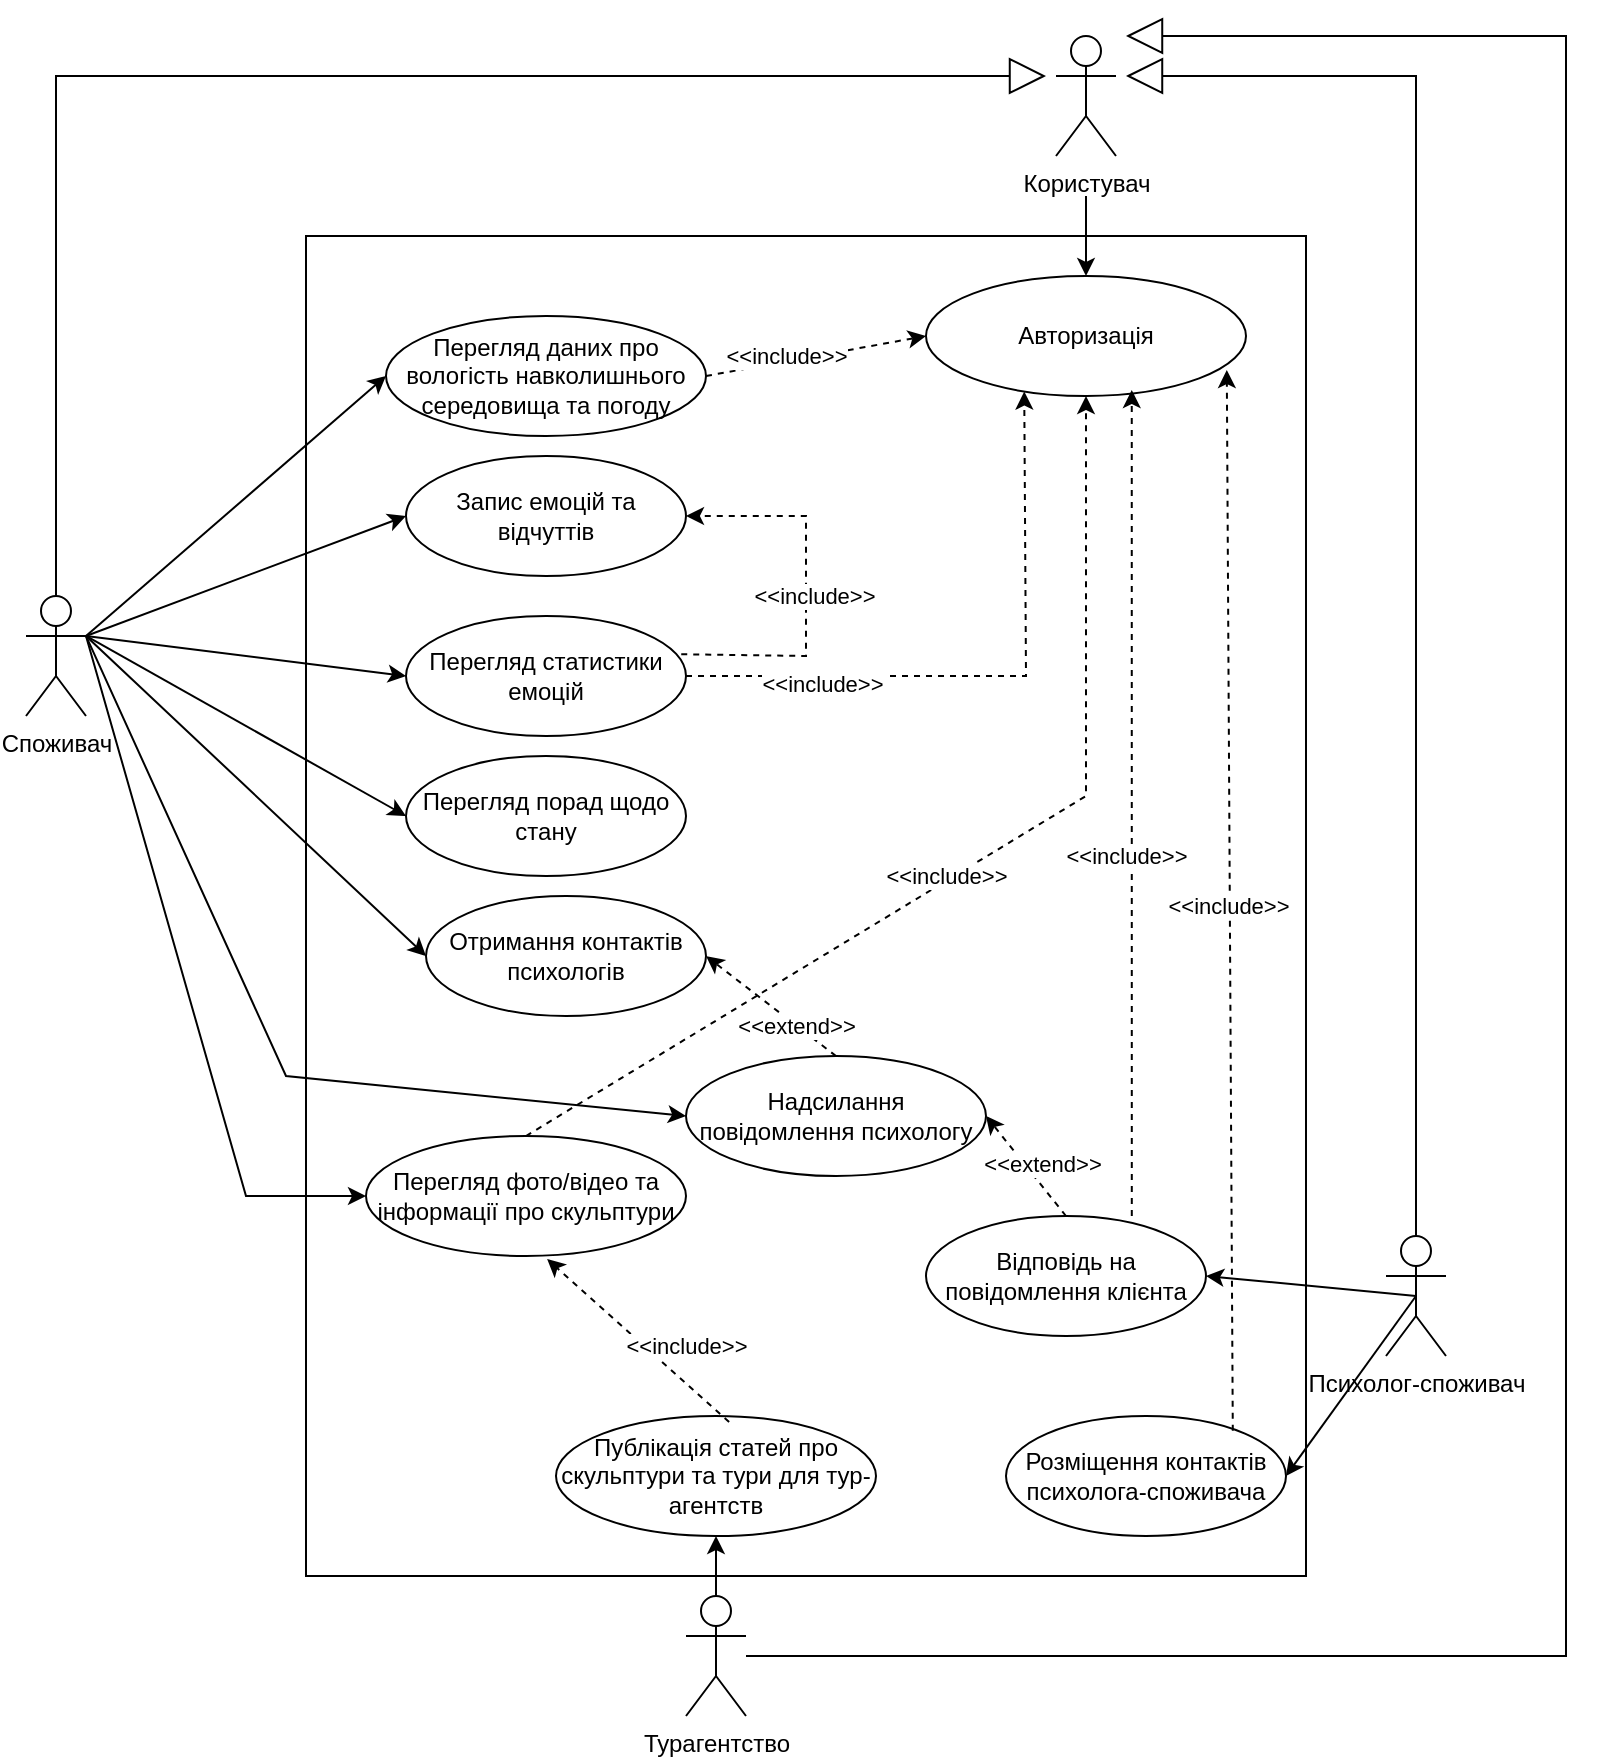 <mxfile version="21.7.5" type="device">
  <diagram name="Страница — 1" id="Fdg83oSXZRH2WpY5YwqQ">
    <mxGraphModel dx="1323" dy="741" grid="1" gridSize="10" guides="1" tooltips="1" connect="1" arrows="1" fold="1" page="1" pageScale="1" pageWidth="827" pageHeight="1169" math="0" shadow="0">
      <root>
        <mxCell id="0" />
        <mxCell id="1" parent="0" />
        <mxCell id="2q1M_JXiHJTiU6n72Lel-1" value="" style="rounded=0;whiteSpace=wrap;html=1;" parent="1" vertex="1">
          <mxGeometry x="160" y="170" width="500" height="670" as="geometry" />
        </mxCell>
        <mxCell id="2q1M_JXiHJTiU6n72Lel-3" value="Споживач" style="shape=umlActor;verticalLabelPosition=bottom;verticalAlign=top;html=1;outlineConnect=0;" parent="1" vertex="1">
          <mxGeometry x="20" y="350" width="30" height="60" as="geometry" />
        </mxCell>
        <mxCell id="2q1M_JXiHJTiU6n72Lel-4" value="Психолог-споживач" style="shape=umlActor;verticalLabelPosition=bottom;verticalAlign=top;html=1;outlineConnect=0;" parent="1" vertex="1">
          <mxGeometry x="700" y="670" width="30" height="60" as="geometry" />
        </mxCell>
        <mxCell id="2q1M_JXiHJTiU6n72Lel-8" value="Турагентство" style="shape=umlActor;verticalLabelPosition=bottom;verticalAlign=top;html=1;outlineConnect=0;" parent="1" vertex="1">
          <mxGeometry x="350" y="850" width="30" height="60" as="geometry" />
        </mxCell>
        <mxCell id="2q1M_JXiHJTiU6n72Lel-9" value="Перегляд даних про вологість навколишнього середовища та погоду" style="ellipse;whiteSpace=wrap;html=1;" parent="1" vertex="1">
          <mxGeometry x="200" y="210" width="160" height="60" as="geometry" />
        </mxCell>
        <mxCell id="2q1M_JXiHJTiU6n72Lel-11" value="Перегляд статистики емоцій" style="ellipse;whiteSpace=wrap;html=1;" parent="1" vertex="1">
          <mxGeometry x="210" y="360" width="140" height="60" as="geometry" />
        </mxCell>
        <mxCell id="2q1M_JXiHJTiU6n72Lel-12" value="Запис емоцій та відчуттів" style="ellipse;whiteSpace=wrap;html=1;" parent="1" vertex="1">
          <mxGeometry x="210" y="280" width="140" height="60" as="geometry" />
        </mxCell>
        <mxCell id="2q1M_JXiHJTiU6n72Lel-13" value="Отримання контактів психологів" style="ellipse;whiteSpace=wrap;html=1;" parent="1" vertex="1">
          <mxGeometry x="220" y="500" width="140" height="60" as="geometry" />
        </mxCell>
        <mxCell id="2q1M_JXiHJTiU6n72Lel-14" value="Перегляд порад щодо стану" style="ellipse;whiteSpace=wrap;html=1;" parent="1" vertex="1">
          <mxGeometry x="210" y="430" width="140" height="60" as="geometry" />
        </mxCell>
        <mxCell id="2q1M_JXiHJTiU6n72Lel-16" value="Перегляд фото/відео та інформації про скульптури" style="ellipse;whiteSpace=wrap;html=1;" parent="1" vertex="1">
          <mxGeometry x="190" y="620" width="160" height="60" as="geometry" />
        </mxCell>
        <mxCell id="2q1M_JXiHJTiU6n72Lel-18" value="Надсилання повідомлення психологу" style="ellipse;whiteSpace=wrap;html=1;" parent="1" vertex="1">
          <mxGeometry x="350" y="580" width="150" height="60" as="geometry" />
        </mxCell>
        <mxCell id="2q1M_JXiHJTiU6n72Lel-19" value="Відповідь на повідомлення клієнта" style="ellipse;whiteSpace=wrap;html=1;" parent="1" vertex="1">
          <mxGeometry x="470" y="660" width="140" height="60" as="geometry" />
        </mxCell>
        <mxCell id="2q1M_JXiHJTiU6n72Lel-20" value="Розміщення контактів психолога-споживача" style="ellipse;whiteSpace=wrap;html=1;" parent="1" vertex="1">
          <mxGeometry x="510" y="760" width="140" height="60" as="geometry" />
        </mxCell>
        <mxCell id="2q1M_JXiHJTiU6n72Lel-22" value="Публікація статей про скульптури та тури для тур-агентств" style="ellipse;whiteSpace=wrap;html=1;" parent="1" vertex="1">
          <mxGeometry x="285" y="760" width="160" height="60" as="geometry" />
        </mxCell>
        <mxCell id="2q1M_JXiHJTiU6n72Lel-24" value="" style="endArrow=classic;html=1;rounded=0;exitX=1;exitY=0.333;exitDx=0;exitDy=0;exitPerimeter=0;entryX=0;entryY=0.5;entryDx=0;entryDy=0;" parent="1" source="2q1M_JXiHJTiU6n72Lel-3" target="2q1M_JXiHJTiU6n72Lel-9" edge="1">
          <mxGeometry width="50" height="50" relative="1" as="geometry">
            <mxPoint x="320" y="570" as="sourcePoint" />
            <mxPoint x="370" y="520" as="targetPoint" />
          </mxGeometry>
        </mxCell>
        <mxCell id="2q1M_JXiHJTiU6n72Lel-25" value="" style="endArrow=classic;html=1;rounded=0;exitX=1;exitY=0.333;exitDx=0;exitDy=0;exitPerimeter=0;entryX=0;entryY=0.5;entryDx=0;entryDy=0;" parent="1" source="2q1M_JXiHJTiU6n72Lel-3" target="2q1M_JXiHJTiU6n72Lel-12" edge="1">
          <mxGeometry width="50" height="50" relative="1" as="geometry">
            <mxPoint x="320" y="570" as="sourcePoint" />
            <mxPoint x="370" y="520" as="targetPoint" />
          </mxGeometry>
        </mxCell>
        <mxCell id="2q1M_JXiHJTiU6n72Lel-26" value="" style="endArrow=classic;html=1;rounded=0;exitX=1;exitY=0.333;exitDx=0;exitDy=0;exitPerimeter=0;entryX=0;entryY=0.5;entryDx=0;entryDy=0;" parent="1" source="2q1M_JXiHJTiU6n72Lel-3" target="2q1M_JXiHJTiU6n72Lel-11" edge="1">
          <mxGeometry width="50" height="50" relative="1" as="geometry">
            <mxPoint x="320" y="570" as="sourcePoint" />
            <mxPoint x="370" y="520" as="targetPoint" />
          </mxGeometry>
        </mxCell>
        <mxCell id="2q1M_JXiHJTiU6n72Lel-27" value="" style="endArrow=classic;html=1;rounded=0;exitX=1;exitY=0.333;exitDx=0;exitDy=0;exitPerimeter=0;entryX=0;entryY=0.5;entryDx=0;entryDy=0;" parent="1" source="2q1M_JXiHJTiU6n72Lel-3" target="2q1M_JXiHJTiU6n72Lel-14" edge="1">
          <mxGeometry width="50" height="50" relative="1" as="geometry">
            <mxPoint x="320" y="570" as="sourcePoint" />
            <mxPoint x="370" y="520" as="targetPoint" />
          </mxGeometry>
        </mxCell>
        <mxCell id="2q1M_JXiHJTiU6n72Lel-28" value="" style="endArrow=classic;html=1;rounded=0;exitX=1;exitY=0.333;exitDx=0;exitDy=0;exitPerimeter=0;entryX=0;entryY=0.5;entryDx=0;entryDy=0;" parent="1" source="2q1M_JXiHJTiU6n72Lel-3" target="2q1M_JXiHJTiU6n72Lel-13" edge="1">
          <mxGeometry width="50" height="50" relative="1" as="geometry">
            <mxPoint x="70" y="320" as="sourcePoint" />
            <mxPoint x="370" y="520" as="targetPoint" />
          </mxGeometry>
        </mxCell>
        <mxCell id="2q1M_JXiHJTiU6n72Lel-29" value="" style="endArrow=classic;html=1;rounded=0;exitX=1;exitY=0.333;exitDx=0;exitDy=0;exitPerimeter=0;entryX=0;entryY=0.5;entryDx=0;entryDy=0;" parent="1" source="2q1M_JXiHJTiU6n72Lel-3" target="2q1M_JXiHJTiU6n72Lel-18" edge="1">
          <mxGeometry width="50" height="50" relative="1" as="geometry">
            <mxPoint x="320" y="570" as="sourcePoint" />
            <mxPoint x="370" y="520" as="targetPoint" />
            <Array as="points">
              <mxPoint x="150" y="590" />
            </Array>
          </mxGeometry>
        </mxCell>
        <mxCell id="2q1M_JXiHJTiU6n72Lel-30" value="" style="endArrow=classic;html=1;rounded=0;exitX=1;exitY=0.333;exitDx=0;exitDy=0;exitPerimeter=0;entryX=0;entryY=0.5;entryDx=0;entryDy=0;" parent="1" source="2q1M_JXiHJTiU6n72Lel-3" target="2q1M_JXiHJTiU6n72Lel-16" edge="1">
          <mxGeometry width="50" height="50" relative="1" as="geometry">
            <mxPoint x="320" y="570" as="sourcePoint" />
            <mxPoint x="370" y="520" as="targetPoint" />
            <Array as="points">
              <mxPoint x="130" y="650" />
            </Array>
          </mxGeometry>
        </mxCell>
        <mxCell id="2q1M_JXiHJTiU6n72Lel-31" value="" style="endArrow=classic;html=1;rounded=0;entryX=1;entryY=0.5;entryDx=0;entryDy=0;exitX=0.5;exitY=0.5;exitDx=0;exitDy=0;exitPerimeter=0;" parent="1" source="2q1M_JXiHJTiU6n72Lel-4" target="2q1M_JXiHJTiU6n72Lel-19" edge="1">
          <mxGeometry width="50" height="50" relative="1" as="geometry">
            <mxPoint x="700" y="720" as="sourcePoint" />
            <mxPoint x="370" y="520" as="targetPoint" />
          </mxGeometry>
        </mxCell>
        <mxCell id="2q1M_JXiHJTiU6n72Lel-32" value="" style="endArrow=classic;html=1;rounded=0;exitX=0.5;exitY=0;exitDx=0;exitDy=0;entryX=1;entryY=0.5;entryDx=0;entryDy=0;dashed=1;" parent="1" source="2q1M_JXiHJTiU6n72Lel-18" target="2q1M_JXiHJTiU6n72Lel-13" edge="1">
          <mxGeometry width="50" height="50" relative="1" as="geometry">
            <mxPoint x="320" y="570" as="sourcePoint" />
            <mxPoint x="370" y="520" as="targetPoint" />
          </mxGeometry>
        </mxCell>
        <mxCell id="2q1M_JXiHJTiU6n72Lel-33" value="&amp;lt;&amp;lt;extend&amp;gt;&amp;gt;" style="edgeLabel;html=1;align=center;verticalAlign=middle;resizable=0;points=[];" parent="2q1M_JXiHJTiU6n72Lel-32" vertex="1" connectable="0">
          <mxGeometry x="-0.387" relative="1" as="geometry">
            <mxPoint as="offset" />
          </mxGeometry>
        </mxCell>
        <mxCell id="2q1M_JXiHJTiU6n72Lel-34" value="" style="endArrow=classic;html=1;rounded=0;entryX=1;entryY=0.5;entryDx=0;entryDy=0;exitX=0.5;exitY=0.5;exitDx=0;exitDy=0;exitPerimeter=0;" parent="1" source="2q1M_JXiHJTiU6n72Lel-4" target="2q1M_JXiHJTiU6n72Lel-20" edge="1">
          <mxGeometry width="50" height="50" relative="1" as="geometry">
            <mxPoint x="700" y="700" as="sourcePoint" />
            <mxPoint x="740" y="640" as="targetPoint" />
          </mxGeometry>
        </mxCell>
        <mxCell id="2q1M_JXiHJTiU6n72Lel-35" value="" style="endArrow=classic;html=1;rounded=0;exitX=0.5;exitY=0;exitDx=0;exitDy=0;exitPerimeter=0;entryX=0.5;entryY=1;entryDx=0;entryDy=0;" parent="1" source="2q1M_JXiHJTiU6n72Lel-8" target="2q1M_JXiHJTiU6n72Lel-22" edge="1">
          <mxGeometry width="50" height="50" relative="1" as="geometry">
            <mxPoint x="270" y="540" as="sourcePoint" />
            <mxPoint x="320" y="490" as="targetPoint" />
          </mxGeometry>
        </mxCell>
        <mxCell id="2q1M_JXiHJTiU6n72Lel-36" value="" style="endArrow=classic;html=1;rounded=0;exitX=0.5;exitY=0;exitDx=0;exitDy=0;entryX=1;entryY=0.5;entryDx=0;entryDy=0;dashed=1;" parent="1" source="2q1M_JXiHJTiU6n72Lel-19" target="2q1M_JXiHJTiU6n72Lel-18" edge="1">
          <mxGeometry width="50" height="50" relative="1" as="geometry">
            <mxPoint x="555" y="640" as="sourcePoint" />
            <mxPoint x="520" y="600" as="targetPoint" />
          </mxGeometry>
        </mxCell>
        <mxCell id="2q1M_JXiHJTiU6n72Lel-37" value="&amp;lt;&amp;lt;extend&amp;gt;&amp;gt;" style="edgeLabel;html=1;align=center;verticalAlign=middle;resizable=0;points=[];" parent="2q1M_JXiHJTiU6n72Lel-36" vertex="1" connectable="0">
          <mxGeometry x="-0.387" relative="1" as="geometry">
            <mxPoint y="-11" as="offset" />
          </mxGeometry>
        </mxCell>
        <mxCell id="2q1M_JXiHJTiU6n72Lel-38" value="" style="endArrow=classic;html=1;rounded=0;entryX=1;entryY=0.5;entryDx=0;entryDy=0;dashed=1;exitX=0.983;exitY=0.319;exitDx=0;exitDy=0;exitPerimeter=0;" parent="1" source="2q1M_JXiHJTiU6n72Lel-11" target="2q1M_JXiHJTiU6n72Lel-12" edge="1">
          <mxGeometry width="50" height="50" relative="1" as="geometry">
            <mxPoint x="390" y="420" as="sourcePoint" />
            <mxPoint x="390.0" y="340" as="targetPoint" />
            <Array as="points">
              <mxPoint x="410" y="380" />
              <mxPoint x="410" y="310" />
            </Array>
          </mxGeometry>
        </mxCell>
        <mxCell id="2q1M_JXiHJTiU6n72Lel-39" value="&amp;lt;&amp;lt;include&amp;gt;&amp;gt;" style="edgeLabel;html=1;align=center;verticalAlign=middle;resizable=0;points=[];" parent="2q1M_JXiHJTiU6n72Lel-38" vertex="1" connectable="0">
          <mxGeometry x="-0.387" relative="1" as="geometry">
            <mxPoint x="7" y="-30" as="offset" />
          </mxGeometry>
        </mxCell>
        <mxCell id="2q1M_JXiHJTiU6n72Lel-40" value="" style="endArrow=classic;html=1;rounded=0;entryX=0.566;entryY=1.025;entryDx=0;entryDy=0;dashed=1;exitX=0.541;exitY=0.05;exitDx=0;exitDy=0;exitPerimeter=0;entryPerimeter=0;" parent="1" source="2q1M_JXiHJTiU6n72Lel-22" target="2q1M_JXiHJTiU6n72Lel-16" edge="1">
          <mxGeometry width="50" height="50" relative="1" as="geometry">
            <mxPoint x="490" y="460" as="sourcePoint" />
            <mxPoint x="490" y="380" as="targetPoint" />
            <Array as="points" />
          </mxGeometry>
        </mxCell>
        <mxCell id="2q1M_JXiHJTiU6n72Lel-41" value="&amp;lt;&amp;lt;include&amp;gt;&amp;gt;" style="edgeLabel;html=1;align=center;verticalAlign=middle;resizable=0;points=[];" parent="2q1M_JXiHJTiU6n72Lel-40" vertex="1" connectable="0">
          <mxGeometry x="-0.387" relative="1" as="geometry">
            <mxPoint x="6" y="-13" as="offset" />
          </mxGeometry>
        </mxCell>
        <mxCell id="2q1M_JXiHJTiU6n72Lel-42" value="Користувач" style="shape=umlActor;verticalLabelPosition=bottom;verticalAlign=top;html=1;outlineConnect=0;" parent="1" vertex="1">
          <mxGeometry x="535" y="70" width="30" height="60" as="geometry" />
        </mxCell>
        <mxCell id="2q1M_JXiHJTiU6n72Lel-45" value="Авторизація" style="ellipse;whiteSpace=wrap;html=1;" parent="1" vertex="1">
          <mxGeometry x="470" y="190" width="160" height="60" as="geometry" />
        </mxCell>
        <mxCell id="2q1M_JXiHJTiU6n72Lel-46" value="" style="endArrow=classic;html=1;rounded=0;entryX=0.5;entryY=0;entryDx=0;entryDy=0;" parent="1" target="2q1M_JXiHJTiU6n72Lel-45" edge="1">
          <mxGeometry width="50" height="50" relative="1" as="geometry">
            <mxPoint x="550" y="150" as="sourcePoint" />
            <mxPoint x="550" y="230" as="targetPoint" />
          </mxGeometry>
        </mxCell>
        <mxCell id="2q1M_JXiHJTiU6n72Lel-53" value="" style="endArrow=classic;html=1;rounded=0;entryX=0;entryY=0.5;entryDx=0;entryDy=0;dashed=1;exitX=1;exitY=0.5;exitDx=0;exitDy=0;" parent="1" source="2q1M_JXiHJTiU6n72Lel-9" target="2q1M_JXiHJTiU6n72Lel-45" edge="1">
          <mxGeometry width="50" height="50" relative="1" as="geometry">
            <mxPoint x="380" y="430" as="sourcePoint" />
            <mxPoint x="380" y="350" as="targetPoint" />
            <Array as="points" />
          </mxGeometry>
        </mxCell>
        <mxCell id="2q1M_JXiHJTiU6n72Lel-54" value="&amp;lt;&amp;lt;include&amp;gt;&amp;gt;" style="edgeLabel;html=1;align=center;verticalAlign=middle;resizable=0;points=[];" parent="2q1M_JXiHJTiU6n72Lel-53" vertex="1" connectable="0">
          <mxGeometry x="-0.387" relative="1" as="geometry">
            <mxPoint x="6" y="-4" as="offset" />
          </mxGeometry>
        </mxCell>
        <mxCell id="2q1M_JXiHJTiU6n72Lel-57" value="" style="endArrow=classic;html=1;rounded=0;dashed=1;exitX=1;exitY=0.5;exitDx=0;exitDy=0;entryX=0.307;entryY=0.963;entryDx=0;entryDy=0;entryPerimeter=0;" parent="1" source="2q1M_JXiHJTiU6n72Lel-11" target="2q1M_JXiHJTiU6n72Lel-45" edge="1">
          <mxGeometry width="50" height="50" relative="1" as="geometry">
            <mxPoint x="560" y="260" as="sourcePoint" />
            <mxPoint x="520" y="250" as="targetPoint" />
            <Array as="points">
              <mxPoint x="520" y="390" />
            </Array>
          </mxGeometry>
        </mxCell>
        <mxCell id="2q1M_JXiHJTiU6n72Lel-58" value="&amp;lt;&amp;lt;include&amp;gt;&amp;gt;" style="edgeLabel;html=1;align=center;verticalAlign=middle;resizable=0;points=[];" parent="2q1M_JXiHJTiU6n72Lel-57" vertex="1" connectable="0">
          <mxGeometry x="-0.387" relative="1" as="geometry">
            <mxPoint x="-28" y="4" as="offset" />
          </mxGeometry>
        </mxCell>
        <mxCell id="2q1M_JXiHJTiU6n72Lel-59" value="" style="endArrow=classic;html=1;rounded=0;entryX=0.5;entryY=1;entryDx=0;entryDy=0;dashed=1;exitX=0.5;exitY=0;exitDx=0;exitDy=0;" parent="1" source="2q1M_JXiHJTiU6n72Lel-16" target="2q1M_JXiHJTiU6n72Lel-45" edge="1">
          <mxGeometry width="50" height="50" relative="1" as="geometry">
            <mxPoint x="560" y="260" as="sourcePoint" />
            <mxPoint x="390" y="280" as="targetPoint" />
            <Array as="points">
              <mxPoint x="550" y="450" />
            </Array>
          </mxGeometry>
        </mxCell>
        <mxCell id="2q1M_JXiHJTiU6n72Lel-60" value="&amp;lt;&amp;lt;include&amp;gt;&amp;gt;" style="edgeLabel;html=1;align=center;verticalAlign=middle;resizable=0;points=[];" parent="2q1M_JXiHJTiU6n72Lel-59" vertex="1" connectable="0">
          <mxGeometry x="-0.387" relative="1" as="geometry">
            <mxPoint x="72" y="-46" as="offset" />
          </mxGeometry>
        </mxCell>
        <mxCell id="2q1M_JXiHJTiU6n72Lel-61" value="" style="endArrow=classic;html=1;rounded=0;dashed=1;exitX=0.735;exitY=0;exitDx=0;exitDy=0;exitPerimeter=0;entryX=0.643;entryY=0.95;entryDx=0;entryDy=0;entryPerimeter=0;" parent="1" source="2q1M_JXiHJTiU6n72Lel-19" target="2q1M_JXiHJTiU6n72Lel-45" edge="1">
          <mxGeometry width="50" height="50" relative="1" as="geometry">
            <mxPoint x="480" y="230" as="sourcePoint" />
            <mxPoint x="570" y="250" as="targetPoint" />
            <Array as="points" />
          </mxGeometry>
        </mxCell>
        <mxCell id="2q1M_JXiHJTiU6n72Lel-62" value="&amp;lt;&amp;lt;include&amp;gt;&amp;gt;" style="edgeLabel;html=1;align=center;verticalAlign=middle;resizable=0;points=[];" parent="2q1M_JXiHJTiU6n72Lel-61" vertex="1" connectable="0">
          <mxGeometry x="-0.387" relative="1" as="geometry">
            <mxPoint x="-3" y="-54" as="offset" />
          </mxGeometry>
        </mxCell>
        <mxCell id="2q1M_JXiHJTiU6n72Lel-63" value="" style="endArrow=classic;html=1;rounded=0;dashed=1;exitX=0.81;exitY=0.122;exitDx=0;exitDy=0;entryX=0.94;entryY=0.784;entryDx=0;entryDy=0;entryPerimeter=0;exitPerimeter=0;" parent="1" source="2q1M_JXiHJTiU6n72Lel-20" target="2q1M_JXiHJTiU6n72Lel-45" edge="1">
          <mxGeometry width="50" height="50" relative="1" as="geometry">
            <mxPoint x="626.56" y="261.14" as="sourcePoint" />
            <mxPoint x="620" y="700" as="targetPoint" />
            <Array as="points" />
          </mxGeometry>
        </mxCell>
        <mxCell id="2q1M_JXiHJTiU6n72Lel-64" value="&amp;lt;&amp;lt;include&amp;gt;&amp;gt;" style="edgeLabel;html=1;align=center;verticalAlign=middle;resizable=0;points=[];" parent="2q1M_JXiHJTiU6n72Lel-63" vertex="1" connectable="0">
          <mxGeometry x="-0.387" relative="1" as="geometry">
            <mxPoint x="-2" y="-100" as="offset" />
          </mxGeometry>
        </mxCell>
        <mxCell id="8_miNJAVkSmQ69ECpcc8-3" value="" style="endArrow=block;endSize=16;endFill=0;html=1;rounded=0;exitX=0.5;exitY=0;exitDx=0;exitDy=0;exitPerimeter=0;" edge="1" parent="1" source="2q1M_JXiHJTiU6n72Lel-3">
          <mxGeometry width="160" relative="1" as="geometry">
            <mxPoint x="125" y="50" as="sourcePoint" />
            <mxPoint x="530" y="90" as="targetPoint" />
            <Array as="points">
              <mxPoint x="35" y="90" />
            </Array>
          </mxGeometry>
        </mxCell>
        <mxCell id="8_miNJAVkSmQ69ECpcc8-4" value="" style="endArrow=block;endSize=16;endFill=0;html=1;rounded=0;exitX=0.5;exitY=0;exitDx=0;exitDy=0;exitPerimeter=0;" edge="1" parent="1" source="2q1M_JXiHJTiU6n72Lel-4">
          <mxGeometry width="160" relative="1" as="geometry">
            <mxPoint x="45" y="360" as="sourcePoint" />
            <mxPoint x="570" y="90" as="targetPoint" />
            <Array as="points">
              <mxPoint x="715" y="90" />
            </Array>
          </mxGeometry>
        </mxCell>
        <mxCell id="8_miNJAVkSmQ69ECpcc8-5" value="" style="endArrow=block;endSize=16;endFill=0;html=1;rounded=0;" edge="1" parent="1">
          <mxGeometry width="160" relative="1" as="geometry">
            <mxPoint x="380" y="880" as="sourcePoint" />
            <mxPoint x="570" y="70" as="targetPoint" />
            <Array as="points">
              <mxPoint x="790" y="880" />
              <mxPoint x="790" y="70" />
            </Array>
          </mxGeometry>
        </mxCell>
      </root>
    </mxGraphModel>
  </diagram>
</mxfile>
